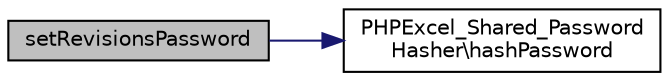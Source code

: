 digraph "setRevisionsPassword"
{
  edge [fontname="Helvetica",fontsize="10",labelfontname="Helvetica",labelfontsize="10"];
  node [fontname="Helvetica",fontsize="10",shape=record];
  rankdir="LR";
  Node22 [label="setRevisionsPassword",height=0.2,width=0.4,color="black", fillcolor="grey75", style="filled", fontcolor="black"];
  Node22 -> Node23 [color="midnightblue",fontsize="10",style="solid",fontname="Helvetica"];
  Node23 [label="PHPExcel_Shared_Password\lHasher\\hashPassword",height=0.2,width=0.4,color="black", fillcolor="white", style="filled",URL="$class_p_h_p_excel___shared___password_hasher.html#a6eb9ddbda184fa5ddea0621f77130ef6"];
}

